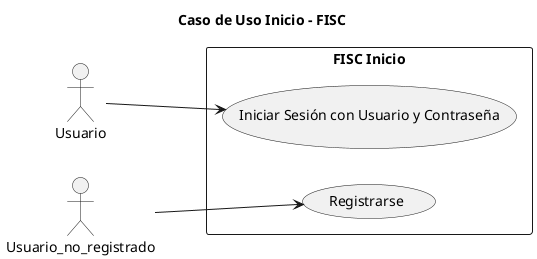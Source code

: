 @startuml

title Caso de Uso Inicio - FISC

left to right direction

actor Usuario as user
actor Usuario_no_registrado as user1

rectangle "FISC Inicio" {
    usecase "Iniciar Sesión con Usuario y Contraseña" as login
    usecase "Registrarse" as registro
}

user --> login : ""
user1 --> registro : ""

@enduml
